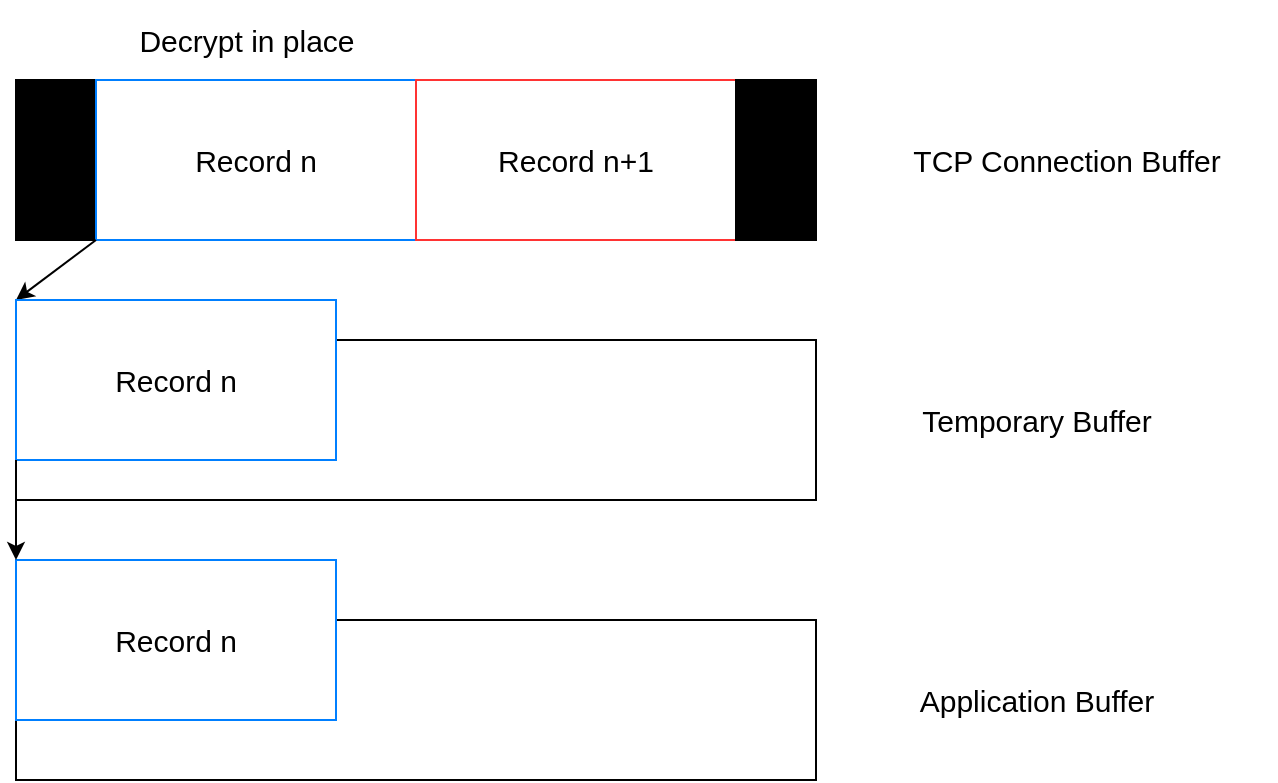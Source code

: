 <mxfile version="24.8.3">
  <diagram name="Page-1" id="R5V4E9TbKE61BlWKnXkg">
    <mxGraphModel dx="2004" dy="1125" grid="1" gridSize="10" guides="1" tooltips="1" connect="1" arrows="1" fold="1" page="1" pageScale="1" pageWidth="850" pageHeight="1100" math="0" shadow="0">
      <root>
        <mxCell id="0" />
        <mxCell id="1" parent="0" />
        <mxCell id="BvGWZAFVZQQG4dKRlN2r-1" value="" style="rounded=0;whiteSpace=wrap;html=1;" vertex="1" parent="1">
          <mxGeometry x="40" y="450" width="400" height="80" as="geometry" />
        </mxCell>
        <mxCell id="BvGWZAFVZQQG4dKRlN2r-2" value="&lt;font style=&quot;font-size: 15px;&quot;&gt;Temporary Buffer&lt;/font&gt;" style="text;html=1;align=center;verticalAlign=middle;resizable=0;points=[];autosize=1;strokeColor=none;fillColor=none;" vertex="1" parent="1">
          <mxGeometry x="470" y="470" width="160" height="40" as="geometry" />
        </mxCell>
        <mxCell id="BvGWZAFVZQQG4dKRlN2r-3" value="" style="rounded=0;whiteSpace=wrap;html=1;fillColor=#000000;" vertex="1" parent="1">
          <mxGeometry x="40" y="320" width="40" height="80" as="geometry" />
        </mxCell>
        <mxCell id="BvGWZAFVZQQG4dKRlN2r-4" value="&lt;font style=&quot;font-size: 15px;&quot;&gt;Record n&lt;/font&gt;" style="rounded=0;whiteSpace=wrap;html=1;strokeColor=#007FFF;" vertex="1" parent="1">
          <mxGeometry x="80" y="320" width="160" height="80" as="geometry" />
        </mxCell>
        <mxCell id="BvGWZAFVZQQG4dKRlN2r-5" value="&lt;font style=&quot;font-size: 15px;&quot;&gt;Record n+1&lt;/font&gt;" style="rounded=0;whiteSpace=wrap;html=1;strokeColor=#FF3333;" vertex="1" parent="1">
          <mxGeometry x="240" y="320" width="160" height="80" as="geometry" />
        </mxCell>
        <mxCell id="BvGWZAFVZQQG4dKRlN2r-8" value="" style="rounded=0;whiteSpace=wrap;html=1;fillColor=#000000;" vertex="1" parent="1">
          <mxGeometry x="400" y="320" width="40" height="80" as="geometry" />
        </mxCell>
        <mxCell id="BvGWZAFVZQQG4dKRlN2r-9" value="&lt;font style=&quot;font-size: 15px;&quot;&gt;TCP Connection Buffer&lt;/font&gt;" style="text;html=1;align=center;verticalAlign=middle;resizable=0;points=[];autosize=1;strokeColor=none;fillColor=none;" vertex="1" parent="1">
          <mxGeometry x="460" y="340" width="210" height="40" as="geometry" />
        </mxCell>
        <mxCell id="BvGWZAFVZQQG4dKRlN2r-10" value="" style="endArrow=classic;html=1;rounded=0;entryX=0;entryY=0;entryDx=0;entryDy=0;" edge="1" parent="1" target="BvGWZAFVZQQG4dKRlN2r-11">
          <mxGeometry width="50" height="50" relative="1" as="geometry">
            <mxPoint x="80" y="400" as="sourcePoint" />
            <mxPoint x="130" y="350" as="targetPoint" />
          </mxGeometry>
        </mxCell>
        <mxCell id="BvGWZAFVZQQG4dKRlN2r-11" value="&lt;font style=&quot;font-size: 15px;&quot;&gt;Record n&lt;/font&gt;" style="rounded=0;whiteSpace=wrap;html=1;strokeColor=#007FFF;" vertex="1" parent="1">
          <mxGeometry x="40" y="430" width="160" height="80" as="geometry" />
        </mxCell>
        <mxCell id="BvGWZAFVZQQG4dKRlN2r-13" value="&lt;font style=&quot;font-size: 15px;&quot;&gt;Decrypt in place&lt;/font&gt;" style="text;html=1;align=center;verticalAlign=middle;resizable=0;points=[];autosize=1;strokeColor=none;fillColor=none;" vertex="1" parent="1">
          <mxGeometry x="80" y="280" width="150" height="40" as="geometry" />
        </mxCell>
        <mxCell id="BvGWZAFVZQQG4dKRlN2r-14" value="" style="rounded=0;whiteSpace=wrap;html=1;" vertex="1" parent="1">
          <mxGeometry x="40" y="590" width="400" height="80" as="geometry" />
        </mxCell>
        <mxCell id="BvGWZAFVZQQG4dKRlN2r-15" value="&lt;font style=&quot;font-size: 15px;&quot;&gt;Record n&lt;/font&gt;" style="rounded=0;whiteSpace=wrap;html=1;strokeColor=#007FFF;" vertex="1" parent="1">
          <mxGeometry x="40" y="560" width="160" height="80" as="geometry" />
        </mxCell>
        <mxCell id="BvGWZAFVZQQG4dKRlN2r-16" value="" style="endArrow=classic;html=1;rounded=0;entryX=0;entryY=0;entryDx=0;entryDy=0;exitX=0;exitY=1;exitDx=0;exitDy=0;" edge="1" parent="1" source="BvGWZAFVZQQG4dKRlN2r-11" target="BvGWZAFVZQQG4dKRlN2r-15">
          <mxGeometry width="50" height="50" relative="1" as="geometry">
            <mxPoint x="80" y="560" as="sourcePoint" />
            <mxPoint x="40" y="690" as="targetPoint" />
          </mxGeometry>
        </mxCell>
        <mxCell id="BvGWZAFVZQQG4dKRlN2r-18" value="&lt;font style=&quot;font-size: 15px;&quot;&gt;Application Buffer&lt;/font&gt;" style="text;html=1;align=center;verticalAlign=middle;resizable=0;points=[];autosize=1;strokeColor=none;fillColor=none;" vertex="1" parent="1">
          <mxGeometry x="470" y="610" width="160" height="40" as="geometry" />
        </mxCell>
      </root>
    </mxGraphModel>
  </diagram>
</mxfile>
